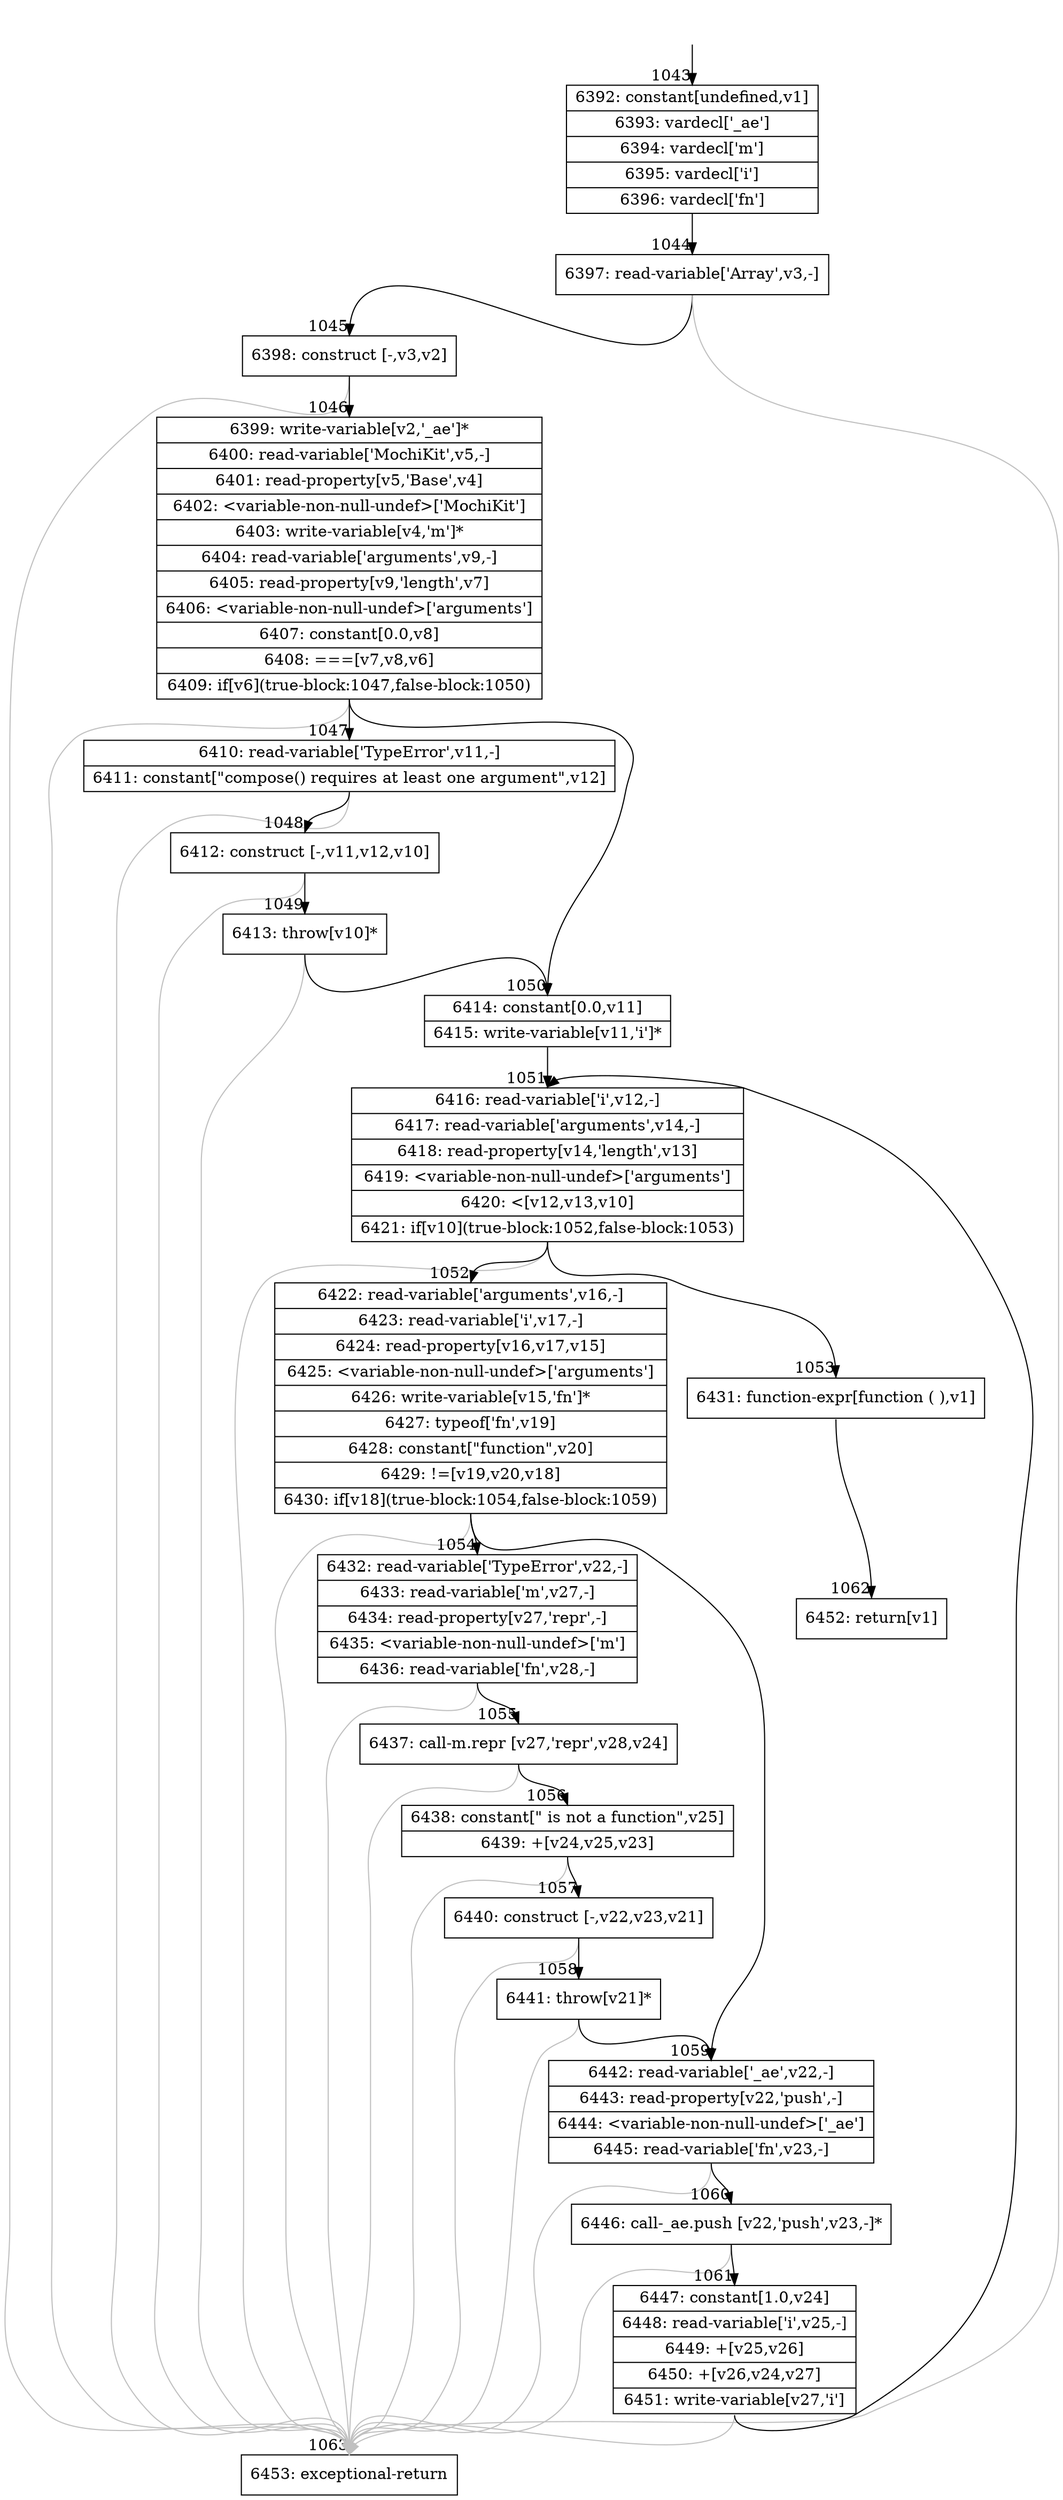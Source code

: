 digraph {
rankdir="TD"
BB_entry74[shape=none,label=""];
BB_entry74 -> BB1043 [tailport=s, headport=n, headlabel="    1043"]
BB1043 [shape=record label="{6392: constant[undefined,v1]|6393: vardecl['_ae']|6394: vardecl['m']|6395: vardecl['i']|6396: vardecl['fn']}" ] 
BB1043 -> BB1044 [tailport=s, headport=n, headlabel="      1044"]
BB1044 [shape=record label="{6397: read-variable['Array',v3,-]}" ] 
BB1044 -> BB1045 [tailport=s, headport=n, headlabel="      1045"]
BB1044 -> BB1063 [tailport=s, headport=n, color=gray, headlabel="      1063"]
BB1045 [shape=record label="{6398: construct [-,v3,v2]}" ] 
BB1045 -> BB1046 [tailport=s, headport=n, headlabel="      1046"]
BB1045 -> BB1063 [tailport=s, headport=n, color=gray]
BB1046 [shape=record label="{6399: write-variable[v2,'_ae']*|6400: read-variable['MochiKit',v5,-]|6401: read-property[v5,'Base',v4]|6402: \<variable-non-null-undef\>['MochiKit']|6403: write-variable[v4,'m']*|6404: read-variable['arguments',v9,-]|6405: read-property[v9,'length',v7]|6406: \<variable-non-null-undef\>['arguments']|6407: constant[0.0,v8]|6408: ===[v7,v8,v6]|6409: if[v6](true-block:1047,false-block:1050)}" ] 
BB1046 -> BB1047 [tailport=s, headport=n, headlabel="      1047"]
BB1046 -> BB1050 [tailport=s, headport=n, headlabel="      1050"]
BB1046 -> BB1063 [tailport=s, headport=n, color=gray]
BB1047 [shape=record label="{6410: read-variable['TypeError',v11,-]|6411: constant[\"compose() requires at least one argument\",v12]}" ] 
BB1047 -> BB1048 [tailport=s, headport=n, headlabel="      1048"]
BB1047 -> BB1063 [tailport=s, headport=n, color=gray]
BB1048 [shape=record label="{6412: construct [-,v11,v12,v10]}" ] 
BB1048 -> BB1049 [tailport=s, headport=n, headlabel="      1049"]
BB1048 -> BB1063 [tailport=s, headport=n, color=gray]
BB1049 [shape=record label="{6413: throw[v10]*}" ] 
BB1049 -> BB1050 [tailport=s, headport=n]
BB1049 -> BB1063 [tailport=s, headport=n, color=gray]
BB1050 [shape=record label="{6414: constant[0.0,v11]|6415: write-variable[v11,'i']*}" ] 
BB1050 -> BB1051 [tailport=s, headport=n, headlabel="      1051"]
BB1051 [shape=record label="{6416: read-variable['i',v12,-]|6417: read-variable['arguments',v14,-]|6418: read-property[v14,'length',v13]|6419: \<variable-non-null-undef\>['arguments']|6420: \<[v12,v13,v10]|6421: if[v10](true-block:1052,false-block:1053)}" ] 
BB1051 -> BB1052 [tailport=s, headport=n, headlabel="      1052"]
BB1051 -> BB1053 [tailport=s, headport=n, headlabel="      1053"]
BB1051 -> BB1063 [tailport=s, headport=n, color=gray]
BB1052 [shape=record label="{6422: read-variable['arguments',v16,-]|6423: read-variable['i',v17,-]|6424: read-property[v16,v17,v15]|6425: \<variable-non-null-undef\>['arguments']|6426: write-variable[v15,'fn']*|6427: typeof['fn',v19]|6428: constant[\"function\",v20]|6429: !=[v19,v20,v18]|6430: if[v18](true-block:1054,false-block:1059)}" ] 
BB1052 -> BB1054 [tailport=s, headport=n, headlabel="      1054"]
BB1052 -> BB1059 [tailport=s, headport=n, headlabel="      1059"]
BB1052 -> BB1063 [tailport=s, headport=n, color=gray]
BB1053 [shape=record label="{6431: function-expr[function ( ),v1]}" ] 
BB1053 -> BB1062 [tailport=s, headport=n, headlabel="      1062"]
BB1054 [shape=record label="{6432: read-variable['TypeError',v22,-]|6433: read-variable['m',v27,-]|6434: read-property[v27,'repr',-]|6435: \<variable-non-null-undef\>['m']|6436: read-variable['fn',v28,-]}" ] 
BB1054 -> BB1055 [tailport=s, headport=n, headlabel="      1055"]
BB1054 -> BB1063 [tailport=s, headport=n, color=gray]
BB1055 [shape=record label="{6437: call-m.repr [v27,'repr',v28,v24]}" ] 
BB1055 -> BB1056 [tailport=s, headport=n, headlabel="      1056"]
BB1055 -> BB1063 [tailport=s, headport=n, color=gray]
BB1056 [shape=record label="{6438: constant[\" is not a function\",v25]|6439: +[v24,v25,v23]}" ] 
BB1056 -> BB1057 [tailport=s, headport=n, headlabel="      1057"]
BB1056 -> BB1063 [tailport=s, headport=n, color=gray]
BB1057 [shape=record label="{6440: construct [-,v22,v23,v21]}" ] 
BB1057 -> BB1058 [tailport=s, headport=n, headlabel="      1058"]
BB1057 -> BB1063 [tailport=s, headport=n, color=gray]
BB1058 [shape=record label="{6441: throw[v21]*}" ] 
BB1058 -> BB1059 [tailport=s, headport=n]
BB1058 -> BB1063 [tailport=s, headport=n, color=gray]
BB1059 [shape=record label="{6442: read-variable['_ae',v22,-]|6443: read-property[v22,'push',-]|6444: \<variable-non-null-undef\>['_ae']|6445: read-variable['fn',v23,-]}" ] 
BB1059 -> BB1060 [tailport=s, headport=n, headlabel="      1060"]
BB1059 -> BB1063 [tailport=s, headport=n, color=gray]
BB1060 [shape=record label="{6446: call-_ae.push [v22,'push',v23,-]*}" ] 
BB1060 -> BB1061 [tailport=s, headport=n, headlabel="      1061"]
BB1060 -> BB1063 [tailport=s, headport=n, color=gray]
BB1061 [shape=record label="{6447: constant[1.0,v24]|6448: read-variable['i',v25,-]|6449: +[v25,v26]|6450: +[v26,v24,v27]|6451: write-variable[v27,'i']}" ] 
BB1061 -> BB1051 [tailport=s, headport=n]
BB1061 -> BB1063 [tailport=s, headport=n, color=gray]
BB1062 [shape=record label="{6452: return[v1]}" ] 
BB1063 [shape=record label="{6453: exceptional-return}" ] 
//#$~ 478
}
